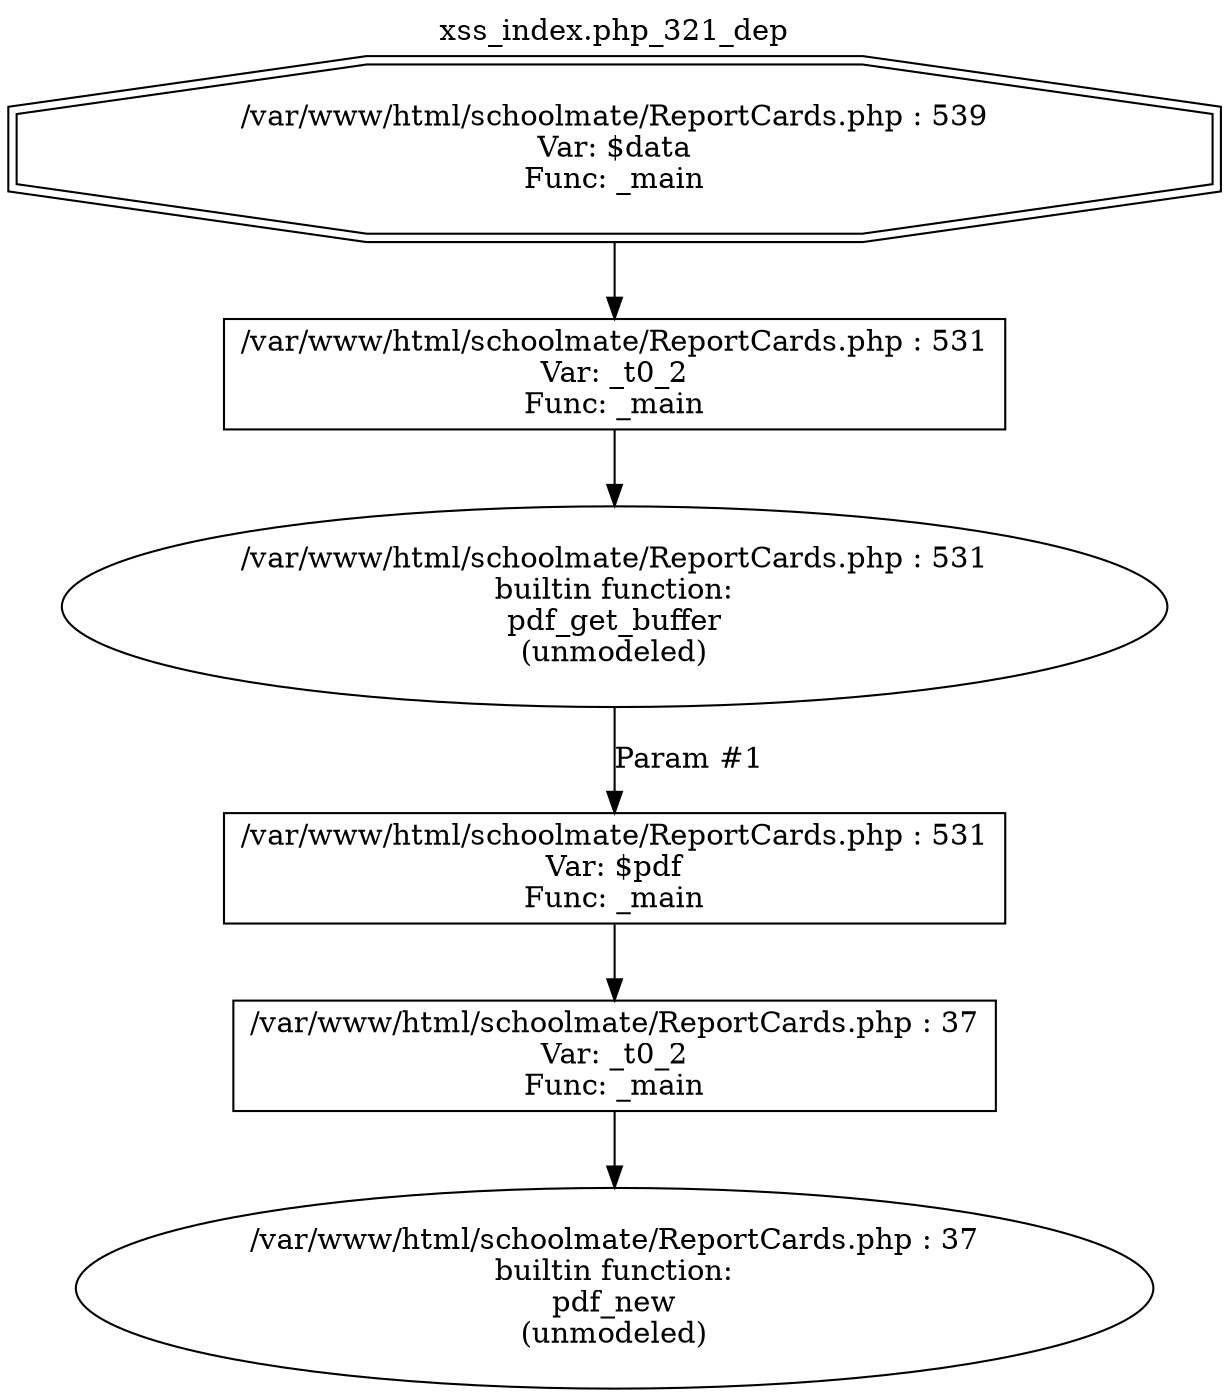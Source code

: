 digraph cfg {
  label="xss_index.php_321_dep";
  labelloc=t;
  n1 [shape=doubleoctagon, label="/var/www/html/schoolmate/ReportCards.php : 539\nVar: $data\nFunc: _main\n"];
  n2 [shape=box, label="/var/www/html/schoolmate/ReportCards.php : 531\nVar: _t0_2\nFunc: _main\n"];
  n3 [shape=ellipse, label="/var/www/html/schoolmate/ReportCards.php : 531\nbuiltin function:\npdf_get_buffer\n(unmodeled)\n"];
  n4 [shape=box, label="/var/www/html/schoolmate/ReportCards.php : 531\nVar: $pdf\nFunc: _main\n"];
  n5 [shape=box, label="/var/www/html/schoolmate/ReportCards.php : 37\nVar: _t0_2\nFunc: _main\n"];
  n6 [shape=ellipse, label="/var/www/html/schoolmate/ReportCards.php : 37\nbuiltin function:\npdf_new\n(unmodeled)\n"];
  n2 -> n3;
  n5 -> n6;
  n4 -> n5;
  n3 -> n4[label="Param #1"];
  n1 -> n2;
}
